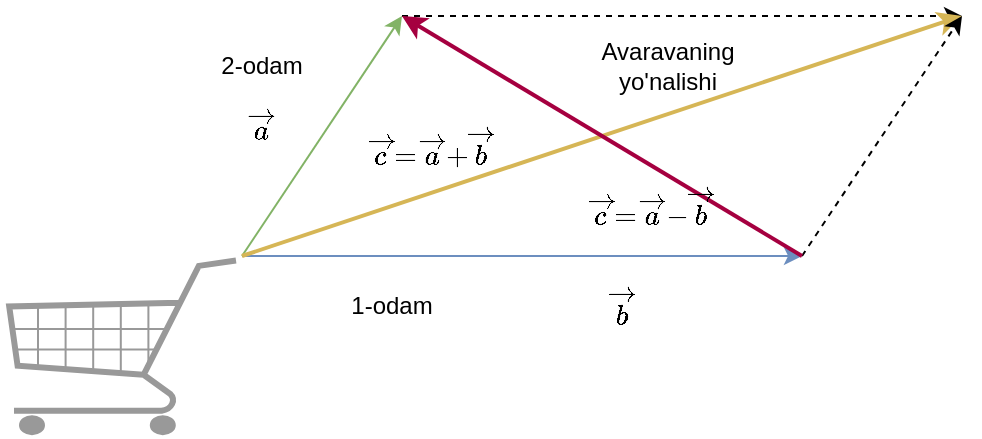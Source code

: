 <mxfile version="22.1.7" type="device">
  <diagram name="Page-1" id="G0laI3mvH93qh6AARcCL">
    <mxGraphModel dx="819" dy="451" grid="1" gridSize="10" guides="1" tooltips="1" connect="1" arrows="1" fold="1" page="1" pageScale="1" pageWidth="1169" pageHeight="827" math="1" shadow="0">
      <root>
        <mxCell id="0" />
        <mxCell id="1" parent="0" />
        <mxCell id="f_0rqZce2yCp7p-Y6FLI-1" value="" style="endArrow=classic;html=1;rounded=0;fillColor=#d5e8d4;strokeColor=#82b366;" edge="1" parent="1">
          <mxGeometry width="50" height="50" relative="1" as="geometry">
            <mxPoint x="360" y="280" as="sourcePoint" />
            <mxPoint x="440" y="160" as="targetPoint" />
          </mxGeometry>
        </mxCell>
        <mxCell id="f_0rqZce2yCp7p-Y6FLI-2" value="" style="endArrow=classic;html=1;rounded=0;fillColor=#dae8fc;strokeColor=#6c8ebf;" edge="1" parent="1">
          <mxGeometry width="50" height="50" relative="1" as="geometry">
            <mxPoint x="360" y="280" as="sourcePoint" />
            <mxPoint x="640" y="280" as="targetPoint" />
          </mxGeometry>
        </mxCell>
        <mxCell id="f_0rqZce2yCp7p-Y6FLI-3" value="" style="endArrow=classic;html=1;rounded=0;dashed=1;" edge="1" parent="1">
          <mxGeometry width="50" height="50" relative="1" as="geometry">
            <mxPoint x="440" y="160" as="sourcePoint" />
            <mxPoint x="720" y="160" as="targetPoint" />
          </mxGeometry>
        </mxCell>
        <mxCell id="f_0rqZce2yCp7p-Y6FLI-4" value="" style="endArrow=classic;html=1;rounded=0;strokeWidth=2;fillColor=#fff2cc;strokeColor=#d6b656;" edge="1" parent="1">
          <mxGeometry width="50" height="50" relative="1" as="geometry">
            <mxPoint x="360" y="280" as="sourcePoint" />
            <mxPoint x="720" y="160" as="targetPoint" />
          </mxGeometry>
        </mxCell>
        <mxCell id="f_0rqZce2yCp7p-Y6FLI-5" value="" style="endArrow=classic;html=1;rounded=0;dashed=1;" edge="1" parent="1">
          <mxGeometry width="50" height="50" relative="1" as="geometry">
            <mxPoint x="640" y="280" as="sourcePoint" />
            <mxPoint x="720" y="160" as="targetPoint" />
          </mxGeometry>
        </mxCell>
        <mxCell id="f_0rqZce2yCp7p-Y6FLI-6" value="$$\overrightarrow {a}$$" style="text;html=1;strokeColor=none;fillColor=none;align=center;verticalAlign=middle;whiteSpace=wrap;rounded=0;" vertex="1" parent="1">
          <mxGeometry x="340" y="200" width="60" height="30" as="geometry" />
        </mxCell>
        <mxCell id="f_0rqZce2yCp7p-Y6FLI-7" value="$$\overrightarrow {b}$$" style="text;html=1;strokeColor=none;fillColor=none;align=center;verticalAlign=middle;whiteSpace=wrap;rounded=0;" vertex="1" parent="1">
          <mxGeometry x="520" y="290" width="60" height="30" as="geometry" />
        </mxCell>
        <mxCell id="f_0rqZce2yCp7p-Y6FLI-8" value="$$\overrightarrow {c}=&lt;br&gt;\overrightarrow {a}+\overrightarrow {b}&lt;br&gt;$$" style="text;html=1;strokeColor=none;fillColor=none;align=center;verticalAlign=middle;whiteSpace=wrap;rounded=0;" vertex="1" parent="1">
          <mxGeometry x="410" y="210" width="88" height="30" as="geometry" />
        </mxCell>
        <mxCell id="f_0rqZce2yCp7p-Y6FLI-9" value="" style="endArrow=classic;html=1;rounded=0;fillColor=#d80073;strokeColor=#A50040;strokeWidth=2;" edge="1" parent="1">
          <mxGeometry width="50" height="50" relative="1" as="geometry">
            <mxPoint x="640" y="280" as="sourcePoint" />
            <mxPoint x="440" y="160" as="targetPoint" />
          </mxGeometry>
        </mxCell>
        <mxCell id="f_0rqZce2yCp7p-Y6FLI-10" value="$$\overrightarrow {c}=&lt;br&gt;\overrightarrow {a}-\overrightarrow {b}&lt;br&gt;$$" style="text;html=1;strokeColor=none;fillColor=none;align=center;verticalAlign=middle;whiteSpace=wrap;rounded=0;" vertex="1" parent="1">
          <mxGeometry x="520" y="240" width="88" height="30" as="geometry" />
        </mxCell>
        <mxCell id="f_0rqZce2yCp7p-Y6FLI-11" value="" style="verticalLabelPosition=bottom;shadow=0;dashed=0;align=center;html=1;verticalAlign=top;strokeWidth=1;shape=mxgraph.mockup.misc.shoppingCart;strokeColor=#999999;" vertex="1" parent="1">
          <mxGeometry x="240" y="280" width="120" height="90" as="geometry" />
        </mxCell>
        <mxCell id="f_0rqZce2yCp7p-Y6FLI-12" value="1-odam" style="text;html=1;strokeColor=none;fillColor=none;align=center;verticalAlign=middle;whiteSpace=wrap;rounded=0;" vertex="1" parent="1">
          <mxGeometry x="400" y="290" width="70" height="30" as="geometry" />
        </mxCell>
        <mxCell id="f_0rqZce2yCp7p-Y6FLI-13" value="2-odam" style="text;html=1;strokeColor=none;fillColor=none;align=center;verticalAlign=middle;whiteSpace=wrap;rounded=0;" vertex="1" parent="1">
          <mxGeometry x="335" y="170" width="70" height="30" as="geometry" />
        </mxCell>
        <mxCell id="f_0rqZce2yCp7p-Y6FLI-14" value="Avaravaning yo&#39;nalishi" style="text;html=1;strokeColor=none;fillColor=none;align=center;verticalAlign=middle;whiteSpace=wrap;rounded=0;" vertex="1" parent="1">
          <mxGeometry x="538" y="170" width="70" height="30" as="geometry" />
        </mxCell>
      </root>
    </mxGraphModel>
  </diagram>
</mxfile>

